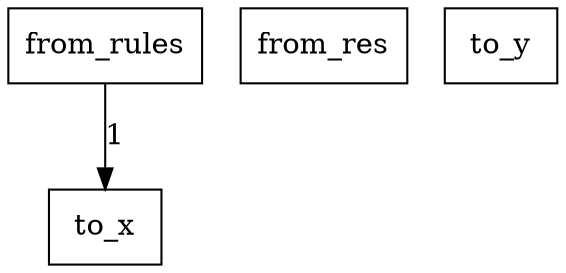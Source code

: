 digraph {
    graph [rankdir=TB
          ,bgcolor=transparent];
    node [shape=box
         ,fillcolor=white
         ,style=filled];
    0 [label=<from_rules>];
    1 [label=<from_res>];
    2 [label=<to_x>];
    3 [label=<to_y>];
    0 -> 2 [label=1];
}